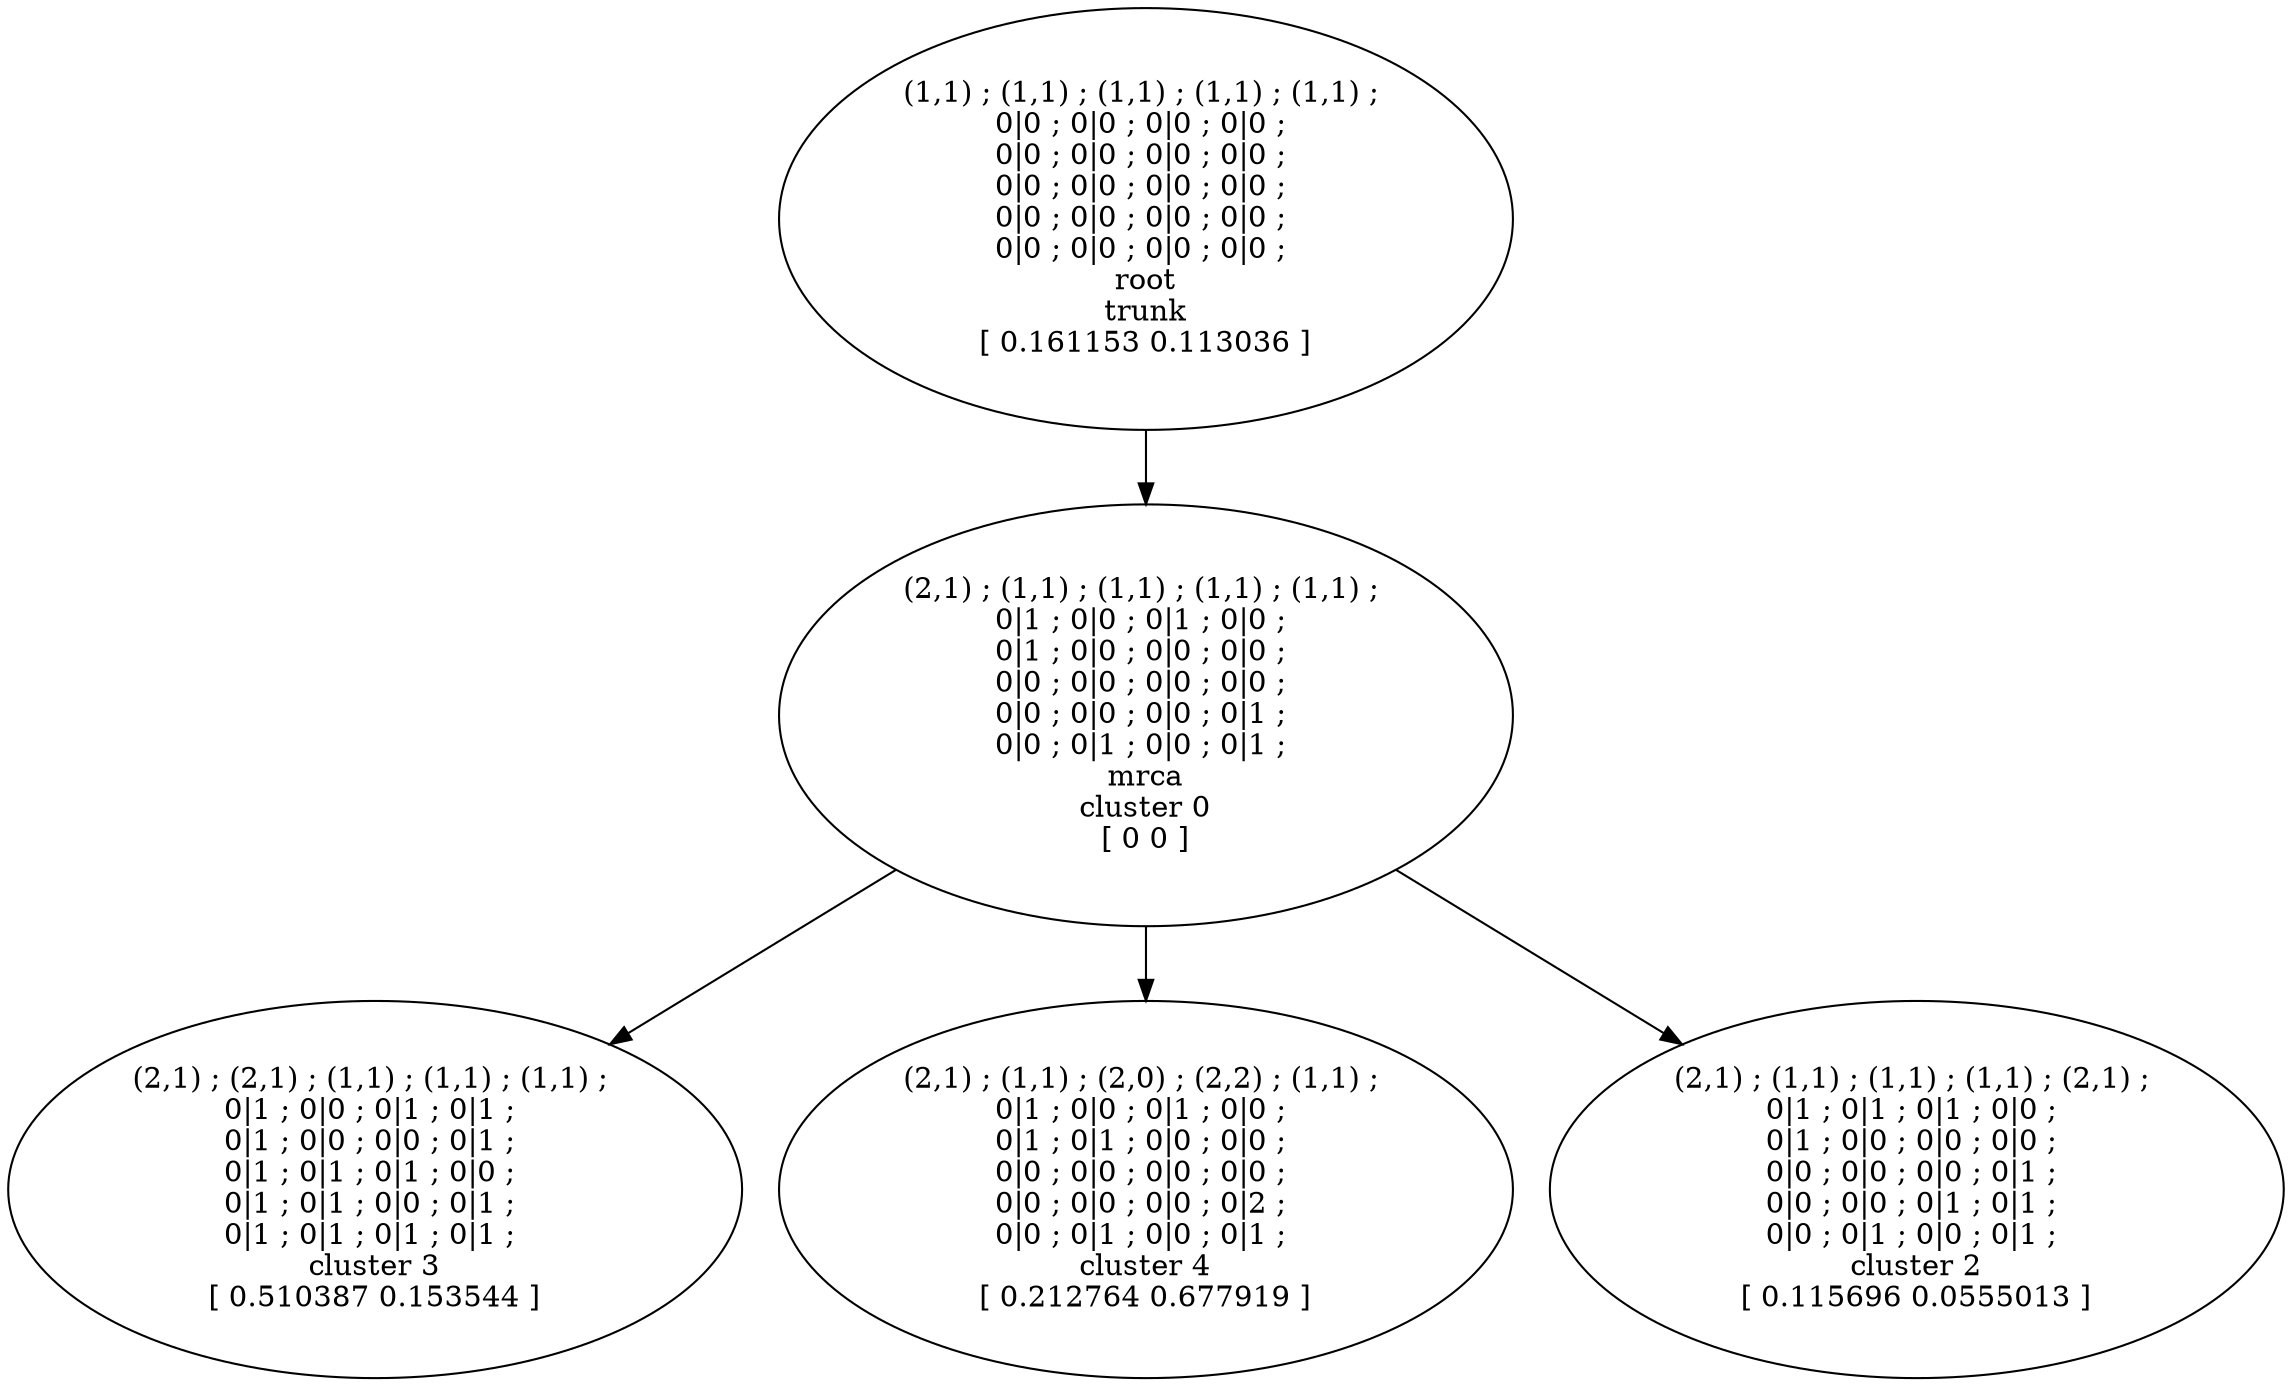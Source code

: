 digraph T {
	9 [label="(2,1) ; (2,1) ; (1,1) ; (1,1) ; (1,1) ; \n0|1 ; 0|0 ; 0|1 ; 0|1 ; \n0|1 ; 0|0 ; 0|0 ; 0|1 ; \n0|1 ; 0|1 ; 0|1 ; 0|0 ; \n0|1 ; 0|1 ; 0|0 ; 0|1 ; \n0|1 ; 0|1 ; 0|1 ; 0|1 ; \ncluster 3\n[ 0.510387 0.153544 ]"]
	8 [label="(2,1) ; (1,1) ; (2,0) ; (2,2) ; (1,1) ; \n0|1 ; 0|0 ; 0|1 ; 0|0 ; \n0|1 ; 0|1 ; 0|0 ; 0|0 ; \n0|0 ; 0|0 ; 0|0 ; 0|0 ; \n0|0 ; 0|0 ; 0|0 ; 0|2 ; \n0|0 ; 0|1 ; 0|0 ; 0|1 ; \ncluster 4\n[ 0.212764 0.677919 ]"]
	4 [label="(2,1) ; (1,1) ; (1,1) ; (1,1) ; (2,1) ; \n0|1 ; 0|1 ; 0|1 ; 0|0 ; \n0|1 ; 0|0 ; 0|0 ; 0|0 ; \n0|0 ; 0|0 ; 0|0 ; 0|1 ; \n0|0 ; 0|0 ; 0|1 ; 0|1 ; \n0|0 ; 0|1 ; 0|0 ; 0|1 ; \ncluster 2\n[ 0.115696 0.0555013 ]"]
	2 [label="(2,1) ; (1,1) ; (1,1) ; (1,1) ; (1,1) ; \n0|1 ; 0|0 ; 0|1 ; 0|0 ; \n0|1 ; 0|0 ; 0|0 ; 0|0 ; \n0|0 ; 0|0 ; 0|0 ; 0|0 ; \n0|0 ; 0|0 ; 0|0 ; 0|1 ; \n0|0 ; 0|1 ; 0|0 ; 0|1 ; \nmrca\ncluster 0\n[ 0 0 ]"]
	0 [label="(1,1) ; (1,1) ; (1,1) ; (1,1) ; (1,1) ; \n0|0 ; 0|0 ; 0|0 ; 0|0 ; \n0|0 ; 0|0 ; 0|0 ; 0|0 ; \n0|0 ; 0|0 ; 0|0 ; 0|0 ; \n0|0 ; 0|0 ; 0|0 ; 0|0 ; \n0|0 ; 0|0 ; 0|0 ; 0|0 ; \nroot\ntrunk\n[ 0.161153 0.113036 ]"]
2 -> 9
2 -> 8
2 -> 4
0 -> 2
}
